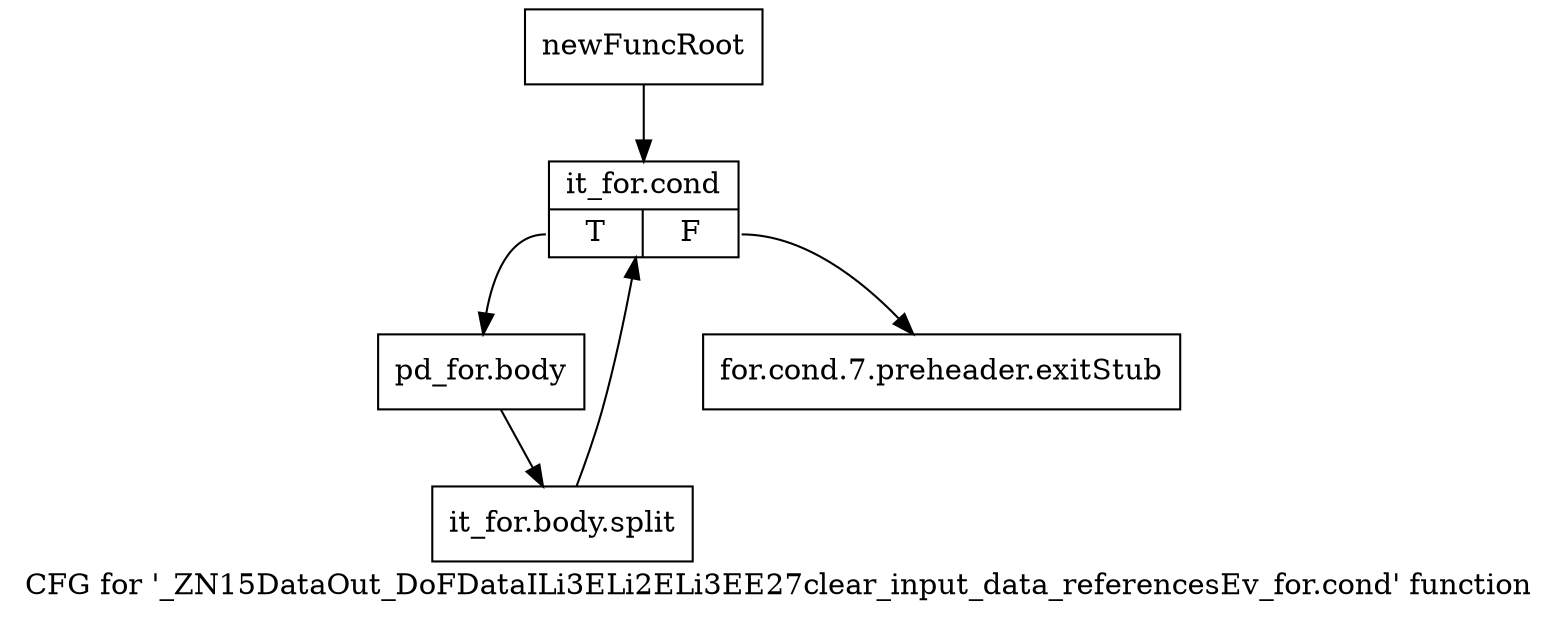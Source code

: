 digraph "CFG for '_ZN15DataOut_DoFDataILi3ELi2ELi3EE27clear_input_data_referencesEv_for.cond' function" {
	label="CFG for '_ZN15DataOut_DoFDataILi3ELi2ELi3EE27clear_input_data_referencesEv_for.cond' function";

	Node0x8b5d180 [shape=record,label="{newFuncRoot}"];
	Node0x8b5d180 -> Node0x8b5d220;
	Node0x8b5d1d0 [shape=record,label="{for.cond.7.preheader.exitStub}"];
	Node0x8b5d220 [shape=record,label="{it_for.cond|{<s0>T|<s1>F}}"];
	Node0x8b5d220:s0 -> Node0x8b5d270;
	Node0x8b5d220:s1 -> Node0x8b5d1d0;
	Node0x8b5d270 [shape=record,label="{pd_for.body}"];
	Node0x8b5d270 -> Node0xc2bb050;
	Node0xc2bb050 [shape=record,label="{it_for.body.split}"];
	Node0xc2bb050 -> Node0x8b5d220;
}
